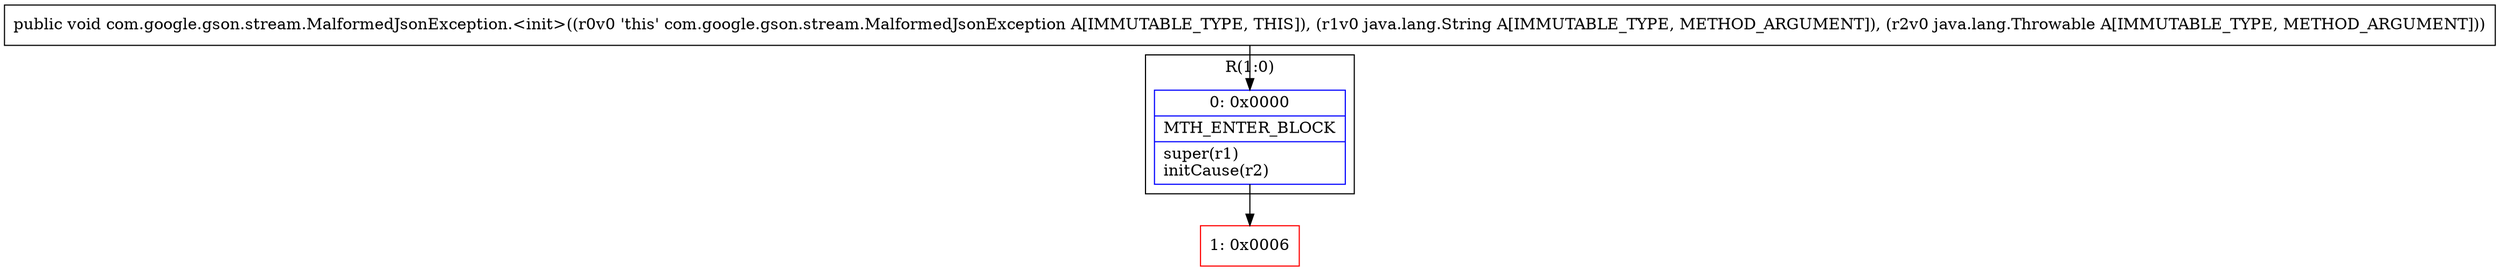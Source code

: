 digraph "CFG forcom.google.gson.stream.MalformedJsonException.\<init\>(Ljava\/lang\/String;Ljava\/lang\/Throwable;)V" {
subgraph cluster_Region_903563598 {
label = "R(1:0)";
node [shape=record,color=blue];
Node_0 [shape=record,label="{0\:\ 0x0000|MTH_ENTER_BLOCK\l|super(r1)\linitCause(r2)\l}"];
}
Node_1 [shape=record,color=red,label="{1\:\ 0x0006}"];
MethodNode[shape=record,label="{public void com.google.gson.stream.MalformedJsonException.\<init\>((r0v0 'this' com.google.gson.stream.MalformedJsonException A[IMMUTABLE_TYPE, THIS]), (r1v0 java.lang.String A[IMMUTABLE_TYPE, METHOD_ARGUMENT]), (r2v0 java.lang.Throwable A[IMMUTABLE_TYPE, METHOD_ARGUMENT])) }"];
MethodNode -> Node_0;
Node_0 -> Node_1;
}

